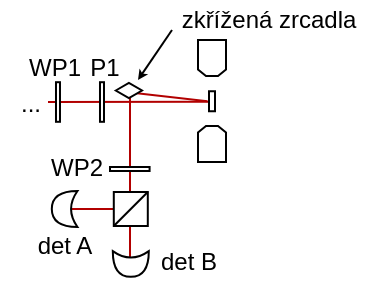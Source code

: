 <mxfile version="17.4.2" type="device"><diagram id="8EZAViA_Rlea4Oh-lLFJ" name="Page-1"><mxGraphModel dx="241" dy="149" grid="1" gridSize="10" guides="1" tooltips="1" connect="1" arrows="1" fold="1" page="1" pageScale="1" pageWidth="190" pageHeight="150" math="1" shadow="0"><root><mxCell id="0"/><mxCell id="1" parent="0"/><mxCell id="80gFWo_-bIZav5g6LCuD-3" value="" style="endArrow=none;html=1;rounded=0;endSize=1;targetPerimeterSpacing=6;strokeWidth=1;fillColor=#e51400;strokeColor=#B20000;" parent="1" edge="1"><mxGeometry width="50" height="50" relative="1" as="geometry"><mxPoint x="66" y="130" as="sourcePoint"/><mxPoint x="66" y="46" as="targetPoint"/></mxGeometry></mxCell><mxCell id="80gFWo_-bIZav5g6LCuD-2" value="" style="endArrow=none;html=1;rounded=0;endSize=1;targetPerimeterSpacing=6;strokeWidth=1;fillColor=#e51400;strokeColor=#B20000;entryX=-0.267;entryY=0.507;entryDx=0;entryDy=0;entryPerimeter=0;" parent="1" target="uSb66X0QCcaXTA9e-FbD-21" edge="1"><mxGeometry width="50" height="50" relative="1" as="geometry"><mxPoint x="64" y="46" as="sourcePoint"/><mxPoint x="115.395" y="60.88" as="targetPoint"/></mxGeometry></mxCell><mxCell id="uSb66X0QCcaXTA9e-FbD-1" value="" style="endArrow=none;html=1;rounded=0;endSize=1;targetPerimeterSpacing=6;strokeWidth=1;exitX=0.25;exitY=0.5;exitDx=0;exitDy=0;exitPerimeter=0;entryX=0;entryY=0.5;entryDx=0;entryDy=0;fillColor=#e51400;strokeColor=#B20000;" parent="1" source="uSb66X0QCcaXTA9e-FbD-40" target="uSb66X0QCcaXTA9e-FbD-37" edge="1"><mxGeometry width="50" height="50" relative="1" as="geometry"><mxPoint x="41.9" y="122" as="sourcePoint"/><mxPoint x="91.9" y="72" as="targetPoint"/></mxGeometry></mxCell><mxCell id="uSb66X0QCcaXTA9e-FbD-11" value="" style="shape=loopLimit;whiteSpace=wrap;html=1;size=4;" parent="1" vertex="1"><mxGeometry x="100" y="63" width="14" height="18" as="geometry"/></mxCell><mxCell id="uSb66X0QCcaXTA9e-FbD-12" value="" style="shape=loopLimit;whiteSpace=wrap;html=1;size=4;rotation=-180;" parent="1" vertex="1"><mxGeometry x="100" y="20" width="14" height="18" as="geometry"/></mxCell><mxCell id="uSb66X0QCcaXTA9e-FbD-35" value="" style="endArrow=none;html=1;rounded=0;endSize=1;targetPerimeterSpacing=6;strokeWidth=1;fillColor=#e51400;strokeColor=#B20000;entryX=-0.035;entryY=0.53;entryDx=0;entryDy=0;entryPerimeter=0;" parent="1" target="uSb66X0QCcaXTA9e-FbD-21" edge="1"><mxGeometry width="50" height="50" relative="1" as="geometry"><mxPoint x="25" y="51" as="sourcePoint"/><mxPoint x="139" y="51" as="targetPoint"/></mxGeometry></mxCell><mxCell id="uSb66X0QCcaXTA9e-FbD-36" value="" style="rounded=0;whiteSpace=wrap;html=1;rotation=90;direction=south;" parent="1" vertex="1"><mxGeometry x="64.895" y="74.605" width="2" height="19.79" as="geometry"/></mxCell><mxCell id="uSb66X0QCcaXTA9e-FbD-37" value="" style="whiteSpace=wrap;html=1;aspect=fixed;strokeWidth=1;" parent="1" vertex="1"><mxGeometry x="57.9" y="96" width="17" height="17" as="geometry"/></mxCell><mxCell id="uSb66X0QCcaXTA9e-FbD-38" value="" style="endArrow=none;html=1;rounded=0;endSize=1;targetPerimeterSpacing=6;strokeWidth=1;exitX=1;exitY=0;exitDx=0;exitDy=0;entryX=0;entryY=1;entryDx=0;entryDy=0;" parent="1" source="uSb66X0QCcaXTA9e-FbD-37" target="uSb66X0QCcaXTA9e-FbD-37" edge="1"><mxGeometry width="50" height="50" relative="1" as="geometry"><mxPoint x="54.9" y="106" as="sourcePoint"/><mxPoint x="104.9" y="56" as="targetPoint"/></mxGeometry></mxCell><mxCell id="uSb66X0QCcaXTA9e-FbD-39" value="" style="shape=xor;whiteSpace=wrap;html=1;strokeWidth=1;rotation=90;" parent="1" vertex="1"><mxGeometry x="59.98" y="123" width="12.84" height="18" as="geometry"/></mxCell><mxCell id="uSb66X0QCcaXTA9e-FbD-40" value="" style="shape=xor;whiteSpace=wrap;html=1;strokeWidth=1;rotation=0;direction=west;" parent="1" vertex="1"><mxGeometry x="26.9" y="95.5" width="12.84" height="18" as="geometry"/></mxCell><mxCell id="uSb66X0QCcaXTA9e-FbD-42" value="WP2" style="text;html=1;align=center;verticalAlign=middle;resizable=0;points=[];autosize=1;strokeColor=none;fillColor=none;" parent="1" vertex="1"><mxGeometry x="18.89" y="74.4" width="40" height="20" as="geometry"/></mxCell><mxCell id="uSb66X0QCcaXTA9e-FbD-17" value="" style="rounded=0;whiteSpace=wrap;html=1;rotation=90;" parent="1" vertex="1"><mxGeometry x="20.1" y="50" width="19.79" height="2" as="geometry"/></mxCell><mxCell id="uSb66X0QCcaXTA9e-FbD-18" value="" style="rounded=0;whiteSpace=wrap;html=1;rotation=90;" parent="1" vertex="1"><mxGeometry x="42.1" y="50" width="19.79" height="2" as="geometry"/></mxCell><mxCell id="uSb66X0QCcaXTA9e-FbD-25" value="P1" style="text;html=1;align=center;verticalAlign=middle;resizable=0;points=[];autosize=1;strokeColor=none;fillColor=none;" parent="1" vertex="1"><mxGeometry x="38" y="24" width="30" height="20" as="geometry"/></mxCell><mxCell id="uSb66X0QCcaXTA9e-FbD-26" value="WP1" style="text;html=1;align=center;verticalAlign=middle;resizable=0;points=[];autosize=1;strokeColor=none;fillColor=none;" parent="1" vertex="1"><mxGeometry x="8" y="24" width="40" height="20" as="geometry"/></mxCell><mxCell id="uSb66X0QCcaXTA9e-FbD-54" value="..." style="text;html=1;align=center;verticalAlign=middle;resizable=0;points=[];autosize=1;strokeColor=none;fillColor=none;" parent="1" vertex="1"><mxGeometry x="1" y="42" width="30" height="20" as="geometry"/></mxCell><mxCell id="uSb66X0QCcaXTA9e-FbD-21" value="" style="verticalLabelPosition=bottom;verticalAlign=top;html=1;shape=mxgraph.basic.rect;fillColor2=none;strokeWidth=1;size=20;indent=5;" parent="1" vertex="1"><mxGeometry x="105.5" y="45.58" width="3" height="10" as="geometry"/></mxCell><mxCell id="80gFWo_-bIZav5g6LCuD-1" value="" style="html=1;whiteSpace=wrap;shape=isoRectangle;" parent="1" vertex="1"><mxGeometry x="58.89" y="33" width="13.11" height="24.5" as="geometry"/></mxCell><mxCell id="80gFWo_-bIZav5g6LCuD-4" value="det A" style="text;html=1;align=center;verticalAlign=middle;resizable=0;points=[];autosize=1;strokeColor=none;fillColor=none;" parent="1" vertex="1"><mxGeometry x="13.32" y="113" width="40" height="20" as="geometry"/></mxCell><mxCell id="80gFWo_-bIZav5g6LCuD-5" value="det B" style="text;html=1;align=center;verticalAlign=middle;resizable=0;points=[];autosize=1;strokeColor=none;fillColor=none;" parent="1" vertex="1"><mxGeometry x="74.9" y="121" width="40" height="20" as="geometry"/></mxCell><mxCell id="80gFWo_-bIZav5g6LCuD-6" value="" style="endArrow=classic;html=1;rounded=0;endSize=2;" parent="1" edge="1"><mxGeometry width="50" height="50" relative="1" as="geometry"><mxPoint x="87" y="15" as="sourcePoint"/><mxPoint x="70" y="40" as="targetPoint"/></mxGeometry></mxCell><mxCell id="80gFWo_-bIZav5g6LCuD-8" value="zkřížená zrcadla" style="text;html=1;align=center;verticalAlign=middle;resizable=0;points=[];autosize=1;strokeColor=none;fillColor=none;" parent="1" vertex="1"><mxGeometry x="85" width="100" height="20" as="geometry"/></mxCell></root></mxGraphModel></diagram></mxfile>